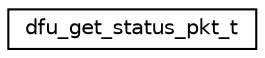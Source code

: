 digraph "Graphical Class Hierarchy"
{
 // LATEX_PDF_SIZE
  edge [fontname="Helvetica",fontsize="10",labelfontname="Helvetica",labelfontsize="10"];
  node [fontname="Helvetica",fontsize="10",shape=record];
  rankdir="LR";
  Node0 [label="dfu_get_status_pkt_t",height=0.2,width=0.4,color="black", fillcolor="white", style="filled",URL="$structdfu__get__status__pkt__t.html",tooltip="USB DFU get_status control request packet."];
}
